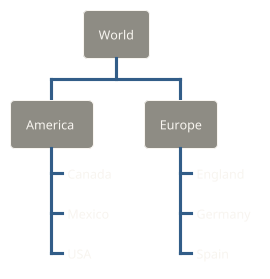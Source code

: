 ' Do not edit
' Theme Gallery
' autogenerated by script
'
@startwbs
!theme sandstone
* World
** America 
***_ Canada 
***_ Mexico
***_ USA
** Europe
***_  England
***_  Germany
***_  Spain
@endwbs
